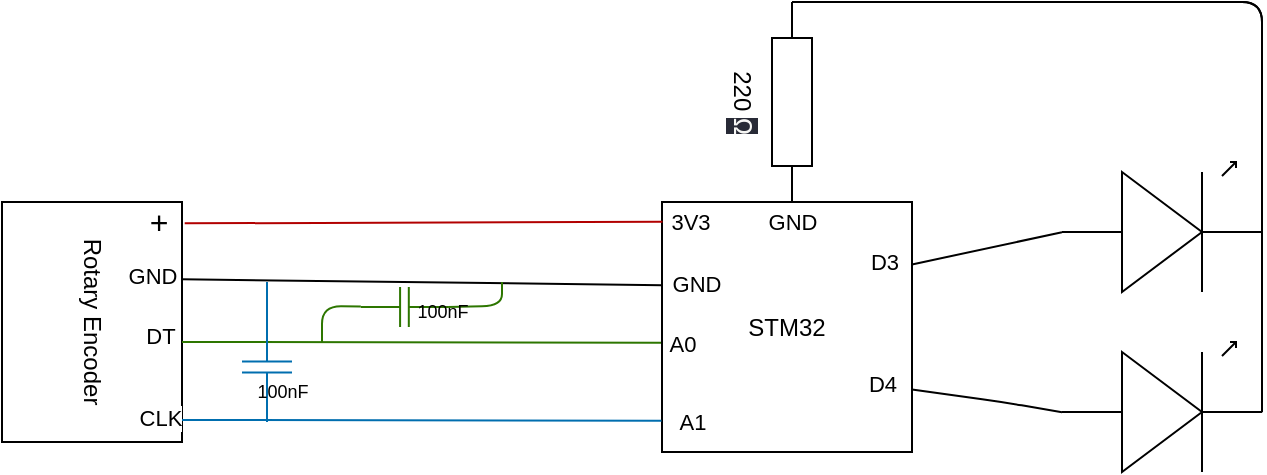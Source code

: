 <mxfile>
    <diagram id="lDn-x31davE9-ltwUrlM" name="Page-1">
        <mxGraphModel dx="553" dy="366" grid="1" gridSize="10" guides="1" tooltips="1" connect="1" arrows="1" fold="1" page="1" pageScale="1" pageWidth="850" pageHeight="1100" math="0" shadow="0">
            <root>
                <mxCell id="0"/>
                <mxCell id="1" parent="0"/>
                <mxCell id="2" value="STM32" style="whiteSpace=wrap;html=1;aspect=fixed;" parent="1" vertex="1">
                    <mxGeometry x="360" y="220" width="125" height="125" as="geometry"/>
                </mxCell>
                <mxCell id="6" value="Rotary Encoder" style="rounded=0;whiteSpace=wrap;html=1;rotation=90;" parent="1" vertex="1">
                    <mxGeometry x="15" y="235" width="120" height="90" as="geometry"/>
                </mxCell>
                <mxCell id="34" style="edgeStyle=none;html=1;exitX=1;exitY=0.25;exitDx=0;exitDy=0;entryX=0;entryY=0.54;entryDx=0;entryDy=0;entryPerimeter=0;fontSize=11;endArrow=none;endFill=0;" parent="1" source="2" target="32" edge="1">
                    <mxGeometry relative="1" as="geometry"/>
                </mxCell>
                <mxCell id="36" value="D3" style="edgeLabel;html=1;align=center;verticalAlign=middle;resizable=0;points=[];fontSize=11;" parent="34" vertex="1" connectable="0">
                    <mxGeometry x="0.522" y="-1" relative="1" as="geometry">
                        <mxPoint x="-72" y="10" as="offset"/>
                    </mxGeometry>
                </mxCell>
                <mxCell id="35" style="edgeStyle=none;html=1;exitX=1;exitY=0.75;exitDx=0;exitDy=0;entryX=0;entryY=0.54;entryDx=0;entryDy=0;entryPerimeter=0;fontSize=11;endArrow=none;endFill=0;" parent="1" source="2" target="33" edge="1">
                    <mxGeometry relative="1" as="geometry">
                        <Array as="points">
                            <mxPoint x="530" y="320"/>
                        </Array>
                    </mxGeometry>
                </mxCell>
                <mxCell id="37" value="D4" style="edgeLabel;html=1;align=center;verticalAlign=middle;resizable=0;points=[];fontSize=11;" parent="35" vertex="1" connectable="0">
                    <mxGeometry x="-0.169" relative="1" as="geometry">
                        <mxPoint x="-46" y="-7" as="offset"/>
                    </mxGeometry>
                </mxCell>
                <mxCell id="19" style="edgeStyle=none;html=1;endArrow=none;endFill=0;entryX=0.322;entryY=0.002;entryDx=0;entryDy=0;entryPerimeter=0;exitX=0.002;exitY=0.333;exitDx=0;exitDy=0;exitPerimeter=0;" parent="1" source="2" target="6" edge="1">
                    <mxGeometry relative="1" as="geometry">
                        <Array as="points"/>
                        <mxPoint x="370" y="244" as="sourcePoint"/>
                        <mxPoint x="120" y="230" as="targetPoint"/>
                    </mxGeometry>
                </mxCell>
                <mxCell id="20" value="GND" style="edgeLabel;html=1;align=center;verticalAlign=middle;resizable=0;points=[];" parent="19" vertex="1" connectable="0">
                    <mxGeometry x="-0.204" relative="1" as="geometry">
                        <mxPoint x="112" as="offset"/>
                    </mxGeometry>
                </mxCell>
                <mxCell id="28" value="GND" style="edgeLabel;html=1;align=center;verticalAlign=middle;resizable=0;points=[];" parent="19" vertex="1" connectable="0">
                    <mxGeometry x="0.738" y="-2" relative="1" as="geometry">
                        <mxPoint x="-47" as="offset"/>
                    </mxGeometry>
                </mxCell>
                <mxCell id="7" style="edgeStyle=none;html=1;exitX=0.002;exitY=0.079;exitDx=0;exitDy=0;entryX=0.089;entryY=-0.015;entryDx=0;entryDy=0;entryPerimeter=0;exitPerimeter=0;fillColor=#e51400;strokeColor=#B20000;endArrow=none;endFill=0;" parent="1" source="2" target="6" edge="1">
                    <mxGeometry relative="1" as="geometry"/>
                </mxCell>
                <mxCell id="14" value="3V3" style="edgeLabel;html=1;align=center;verticalAlign=middle;resizable=0;points=[];" parent="7" vertex="1" connectable="0">
                    <mxGeometry x="-0.604" y="-2" relative="1" as="geometry">
                        <mxPoint x="61" y="2" as="offset"/>
                    </mxGeometry>
                </mxCell>
                <mxCell id="29" value="+" style="edgeLabel;html=1;align=center;verticalAlign=middle;resizable=0;points=[];fontSize=16;" parent="7" vertex="1" connectable="0">
                    <mxGeometry x="0.762" y="-1" relative="1" as="geometry">
                        <mxPoint x="-42" as="offset"/>
                    </mxGeometry>
                </mxCell>
                <mxCell id="10" style="edgeStyle=none;html=1;fillColor=#60a917;strokeColor=#2D7600;endArrow=none;endFill=0;exitX=-0.004;exitY=0.563;exitDx=0;exitDy=0;exitPerimeter=0;" parent="1" source="2" edge="1">
                    <mxGeometry relative="1" as="geometry">
                        <mxPoint x="370" y="290" as="sourcePoint"/>
                        <mxPoint x="120" y="290" as="targetPoint"/>
                    </mxGeometry>
                </mxCell>
                <mxCell id="16" value="A0" style="edgeLabel;html=1;align=center;verticalAlign=middle;resizable=0;points=[];" parent="10" vertex="1" connectable="0">
                    <mxGeometry x="-0.562" y="-1" relative="1" as="geometry">
                        <mxPoint x="63" y="1" as="offset"/>
                    </mxGeometry>
                </mxCell>
                <mxCell id="30" value="DT" style="edgeLabel;html=1;align=center;verticalAlign=middle;resizable=0;points=[];fontSize=11;" parent="10" vertex="1" connectable="0">
                    <mxGeometry x="0.832" y="-3" relative="1" as="geometry">
                        <mxPoint x="-31" as="offset"/>
                    </mxGeometry>
                </mxCell>
                <mxCell id="11" style="edgeStyle=none;html=1;exitX=-0.002;exitY=0.875;exitDx=0;exitDy=0;exitPerimeter=0;fillColor=#1ba1e2;strokeColor=#006EAF;endArrow=none;endFill=0;" parent="1" source="2" edge="1">
                    <mxGeometry relative="1" as="geometry">
                        <mxPoint x="120" y="329" as="targetPoint"/>
                    </mxGeometry>
                </mxCell>
                <mxCell id="17" value="A1" style="edgeLabel;html=1;align=center;verticalAlign=middle;resizable=0;points=[];" parent="11" vertex="1" connectable="0">
                    <mxGeometry x="-0.771" y="-1" relative="1" as="geometry">
                        <mxPoint x="42" y="1" as="offset"/>
                    </mxGeometry>
                </mxCell>
                <mxCell id="31" value="CLK" style="edgeLabel;html=1;align=center;verticalAlign=middle;resizable=0;points=[];fontSize=11;" parent="11" vertex="1" connectable="0">
                    <mxGeometry x="0.775" y="-1" relative="1" as="geometry">
                        <mxPoint x="-38" as="offset"/>
                    </mxGeometry>
                </mxCell>
                <mxCell id="32" value="" style="verticalLabelPosition=bottom;shadow=0;dashed=0;align=center;html=1;verticalAlign=top;shape=mxgraph.electrical.opto_electronics.led_1;pointerEvents=1;fontSize=11;" parent="1" vertex="1">
                    <mxGeometry x="560" y="200" width="100" height="65" as="geometry"/>
                </mxCell>
                <mxCell id="33" value="" style="verticalLabelPosition=bottom;shadow=0;dashed=0;align=center;html=1;verticalAlign=top;shape=mxgraph.electrical.opto_electronics.led_1;pointerEvents=1;fontSize=11;" parent="1" vertex="1">
                    <mxGeometry x="560" y="290" width="100" height="65" as="geometry"/>
                </mxCell>
                <mxCell id="42" style="edgeStyle=none;html=1;exitX=0;exitY=0.5;exitDx=0;exitDy=0;exitPerimeter=0;entryX=1;entryY=0.54;entryDx=0;entryDy=0;entryPerimeter=0;endArrow=none;endFill=0;" parent="1" source="41" target="32" edge="1">
                    <mxGeometry relative="1" as="geometry">
                        <Array as="points">
                            <mxPoint x="660" y="120"/>
                        </Array>
                    </mxGeometry>
                </mxCell>
                <mxCell id="45" style="edgeStyle=none;html=1;exitX=0;exitY=0.5;exitDx=0;exitDy=0;exitPerimeter=0;entryX=1;entryY=0.54;entryDx=0;entryDy=0;entryPerimeter=0;endArrow=none;endFill=0;" parent="1" source="41" target="33" edge="1">
                    <mxGeometry relative="1" as="geometry">
                        <Array as="points">
                            <mxPoint x="660" y="120"/>
                        </Array>
                    </mxGeometry>
                </mxCell>
                <mxCell id="41" value="220&amp;nbsp;&lt;span style=&quot;background-color: rgb(40 , 42 , 54) ; color: rgb(246 , 246 , 244) ; font-family: &amp;#34;consolas&amp;#34; , &amp;#34;courier new&amp;#34; , monospace ; font-size: 14px&quot;&gt;Ω&lt;/span&gt;" style="pointerEvents=1;verticalLabelPosition=bottom;shadow=0;dashed=0;align=center;html=1;verticalAlign=top;shape=mxgraph.electrical.resistors.resistor_1;rotation=90;" parent="1" vertex="1">
                    <mxGeometry x="375" y="160" width="100" height="20" as="geometry"/>
                </mxCell>
                <mxCell id="63" value="GND" style="edgeLabel;html=1;align=center;verticalAlign=middle;resizable=0;points=[];" parent="1" vertex="1" connectable="0">
                    <mxGeometry x="425.002" y="230.005" as="geometry"/>
                </mxCell>
                <mxCell id="65" style="edgeStyle=none;html=1;endArrow=none;endFill=0;fillColor=#1ba1e2;strokeColor=#006EAF;" parent="1" source="64" edge="1">
                    <mxGeometry relative="1" as="geometry">
                        <mxPoint x="162.5" y="260" as="targetPoint"/>
                    </mxGeometry>
                </mxCell>
                <mxCell id="64" value="" style="pointerEvents=1;verticalLabelPosition=bottom;shadow=0;dashed=0;align=center;html=1;verticalAlign=top;shape=mxgraph.electrical.capacitors.capacitor_1;rotation=90;fillColor=#1ba1e2;fontColor=#ffffff;strokeColor=#006EAF;" parent="1" vertex="1">
                    <mxGeometry x="135" y="290" width="55" height="25" as="geometry"/>
                </mxCell>
                <mxCell id="72" style="edgeStyle=none;html=1;endArrow=none;endFill=0;fillColor=#60a917;strokeColor=#2D7600;" parent="1" source="66" edge="1">
                    <mxGeometry relative="1" as="geometry">
                        <mxPoint x="190" y="290" as="targetPoint"/>
                        <Array as="points">
                            <mxPoint x="190" y="272"/>
                        </Array>
                    </mxGeometry>
                </mxCell>
                <mxCell id="73" style="edgeStyle=none;html=1;endArrow=none;endFill=0;exitX=0;exitY=0.5;exitDx=0;exitDy=0;exitPerimeter=0;fillColor=#60a917;strokeColor=#2D7600;" parent="1" source="66" edge="1">
                    <mxGeometry relative="1" as="geometry">
                        <mxPoint x="280" y="260" as="targetPoint"/>
                        <Array as="points">
                            <mxPoint x="280" y="272"/>
                        </Array>
                    </mxGeometry>
                </mxCell>
                <mxCell id="66" value="" style="pointerEvents=1;verticalLabelPosition=bottom;shadow=0;dashed=0;align=center;html=1;verticalAlign=top;shape=mxgraph.electrical.capacitors.capacitor_1;rotation=-180;fillColor=#60a917;fontColor=#ffffff;strokeColor=#2D7600;" parent="1" vertex="1">
                    <mxGeometry x="209.42" y="262.46" width="43.61" height="20" as="geometry"/>
                </mxCell>
                <mxCell id="74" value="100nF" style="text;html=1;align=center;verticalAlign=middle;resizable=0;points=[];autosize=1;strokeColor=none;fillColor=none;fontSize=9;" vertex="1" parent="1">
                    <mxGeometry x="150" y="305" width="40" height="20" as="geometry"/>
                </mxCell>
                <mxCell id="75" value="100nF" style="text;html=1;align=center;verticalAlign=middle;resizable=0;points=[];autosize=1;strokeColor=none;fillColor=none;fontSize=9;" vertex="1" parent="1">
                    <mxGeometry x="230" y="265" width="40" height="20" as="geometry"/>
                </mxCell>
            </root>
        </mxGraphModel>
    </diagram>
</mxfile>